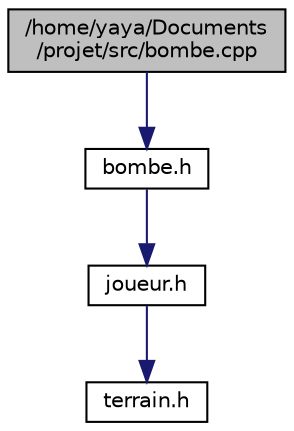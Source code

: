 digraph "/home/yaya/Documents/projet/src/bombe.cpp"
{
 // LATEX_PDF_SIZE
  edge [fontname="Helvetica",fontsize="10",labelfontname="Helvetica",labelfontsize="10"];
  node [fontname="Helvetica",fontsize="10",shape=record];
  Node1 [label="/home/yaya/Documents\l/projet/src/bombe.cpp",height=0.2,width=0.4,color="black", fillcolor="grey75", style="filled", fontcolor="black",tooltip=" "];
  Node1 -> Node2 [color="midnightblue",fontsize="10",style="solid"];
  Node2 [label="bombe.h",height=0.2,width=0.4,color="black", fillcolor="white", style="filled",URL="$bombe_8h.html",tooltip=" "];
  Node2 -> Node3 [color="midnightblue",fontsize="10",style="solid"];
  Node3 [label="joueur.h",height=0.2,width=0.4,color="black", fillcolor="white", style="filled",URL="$joueur_8h.html",tooltip=" "];
  Node3 -> Node4 [color="midnightblue",fontsize="10",style="solid"];
  Node4 [label="terrain.h",height=0.2,width=0.4,color="black", fillcolor="white", style="filled",URL="$terrain_8h.html",tooltip=" "];
}
